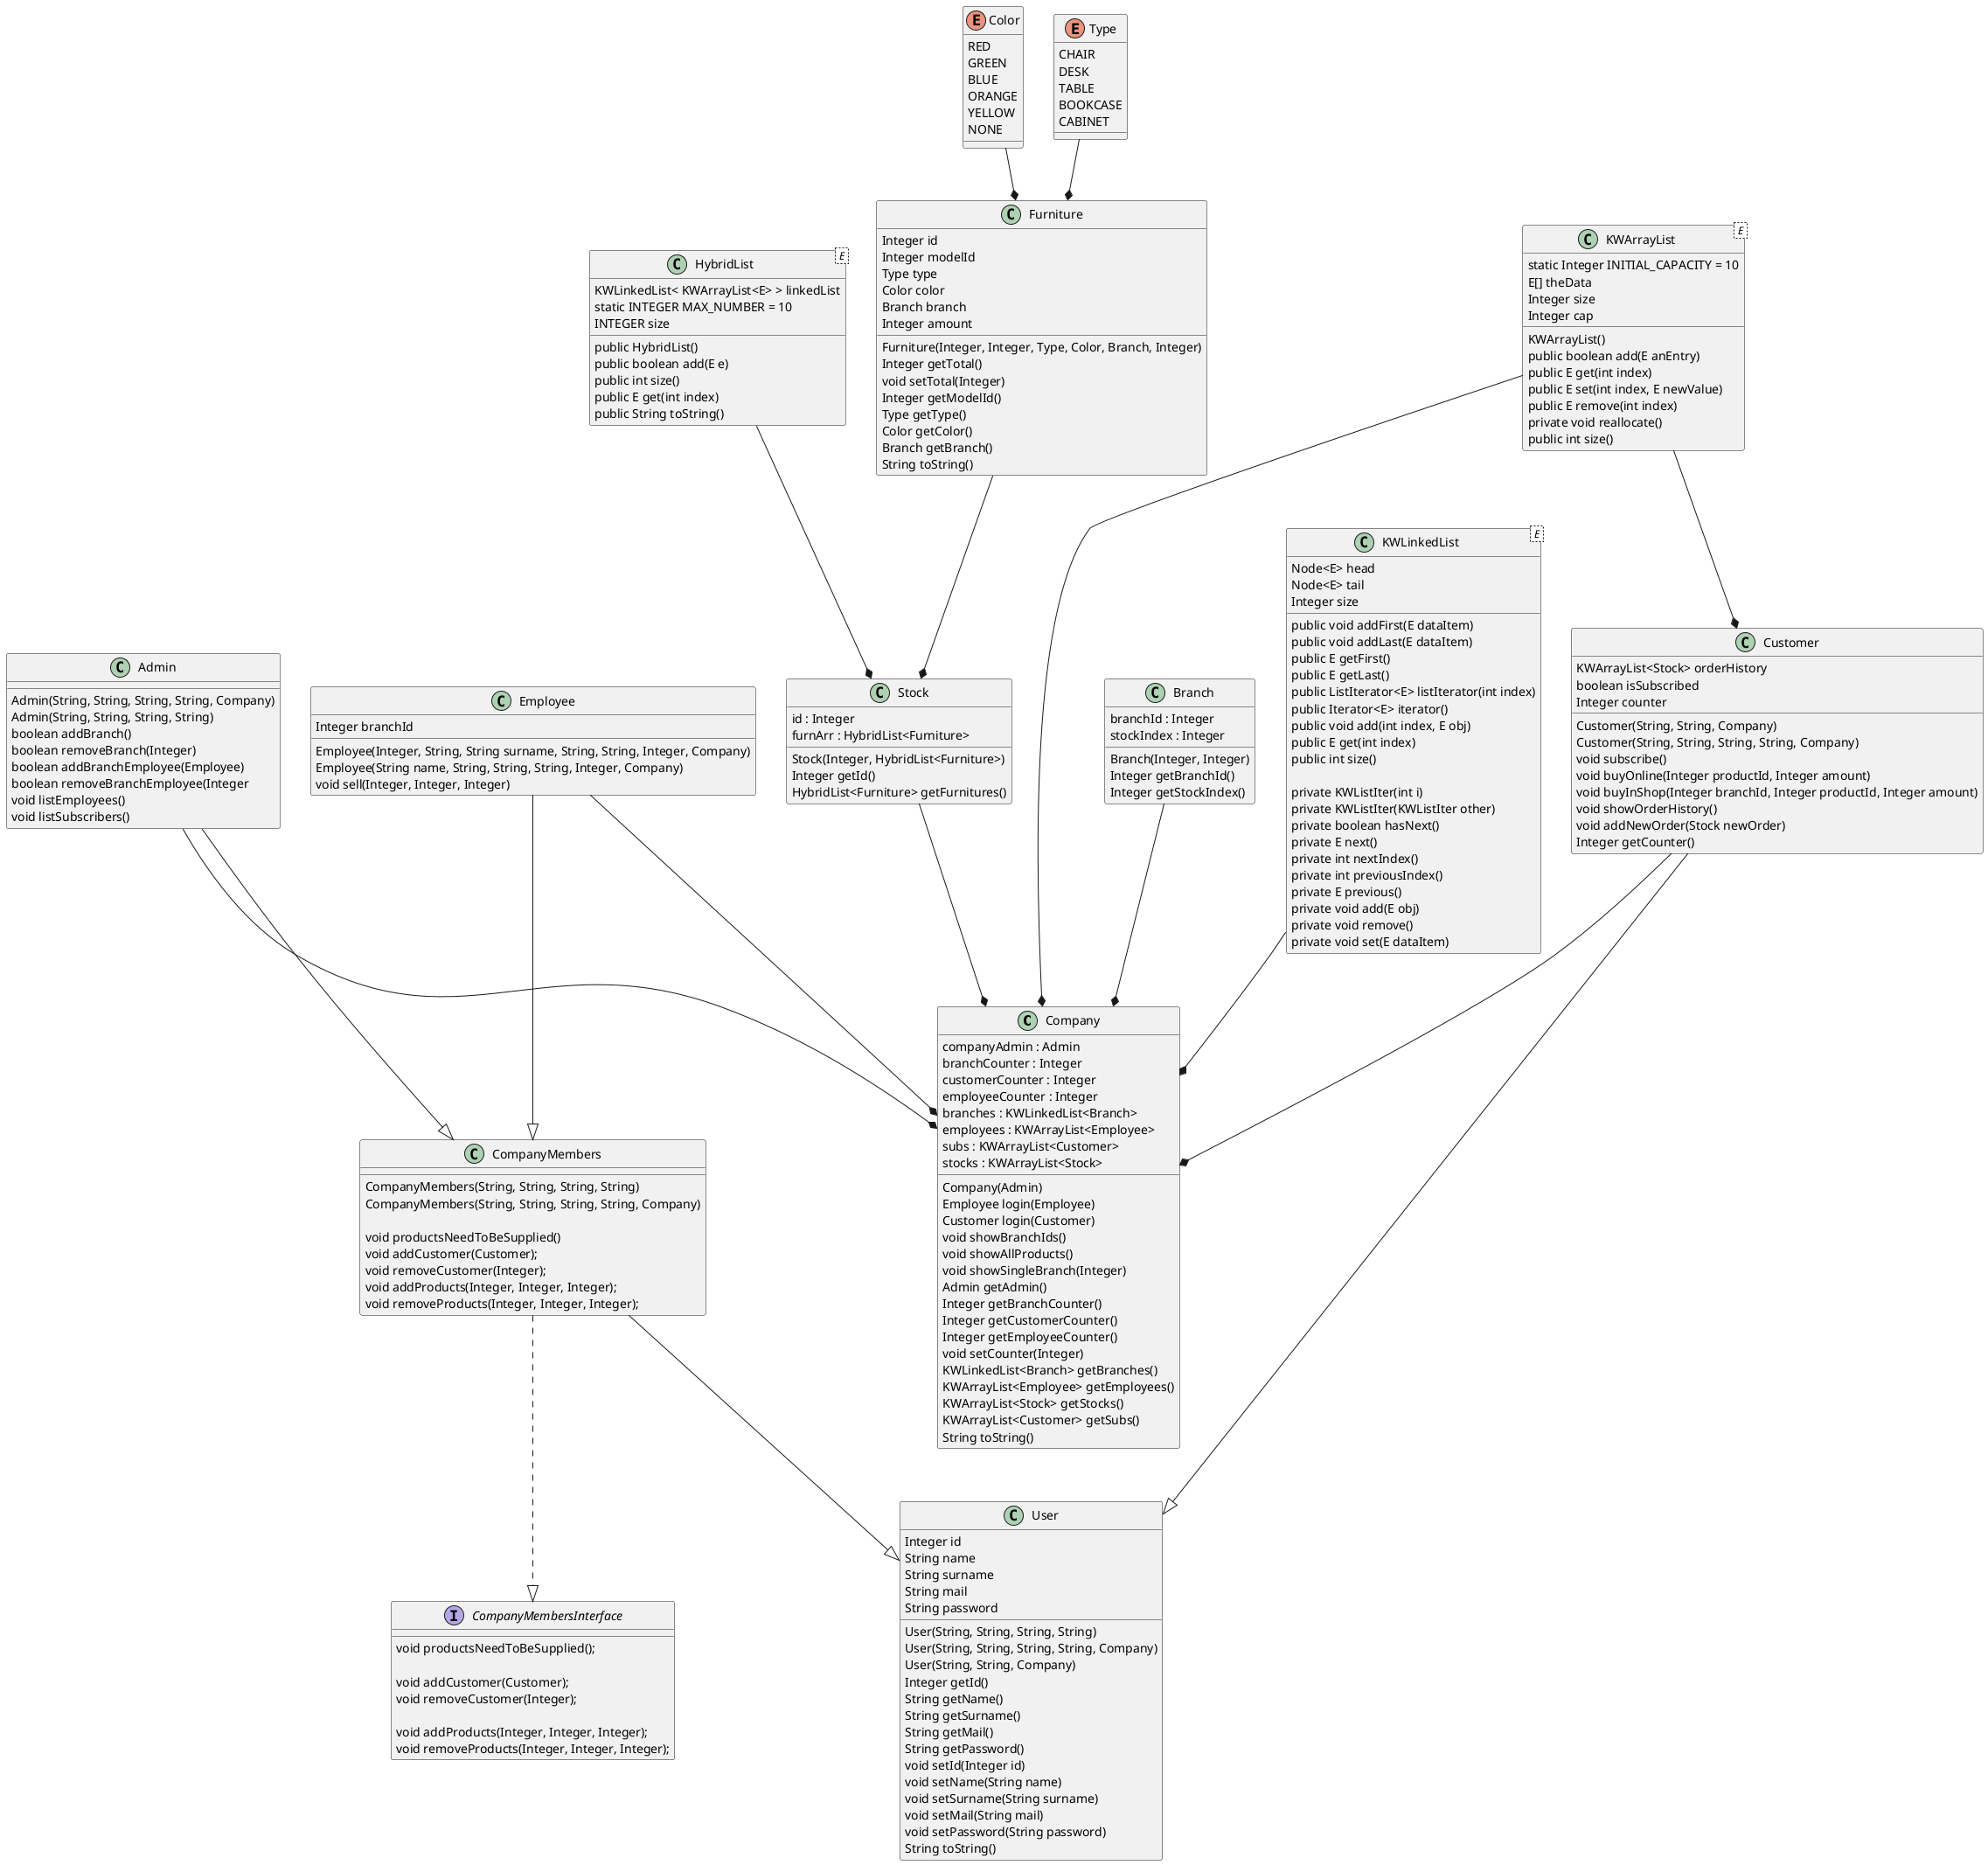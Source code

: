 @startuml "Order Taking Classes"

class Company
{
	companyAdmin : Admin
	branchCounter : Integer
	customerCounter : Integer
	employeeCounter : Integer
	branches : KWLinkedList<Branch>
	employees : KWArrayList<Employee>
	subs : KWArrayList<Customer>
	stocks : KWArrayList<Stock>

	Company(Admin)
	Employee login(Employee)
	Customer login(Customer)
	void showBranchIds()
	void showAllProducts()
	void showSingleBranch(Integer)
	Admin getAdmin()
	Integer getBranchCounter()
	Integer getCustomerCounter()
	Integer getEmployeeCounter()
	void setCounter(Integer)
	KWLinkedList<Branch> getBranches()
	KWArrayList<Employee> getEmployees()
	KWArrayList<Stock> getStocks()
	KWArrayList<Customer> getSubs()
	String toString()
}

class Branch
{
	branchId : Integer 
	stockIndex : Integer

	Branch(Integer, Integer)
	Integer getBranchId()
	Integer getStockIndex()
}

class Stock
{
	id : Integer
	furnArr : HybridList<Furniture>
	Stock(Integer, HybridList<Furniture>)
	Integer getId()
	HybridList<Furniture> getFurnitures()
}

class Admin
{
	Admin(String, String, String, String, Company)
	Admin(String, String, String, String)
	boolean addBranch()
	boolean removeBranch(Integer)
	boolean addBranchEmployee(Employee)
	boolean removeBranchEmployee(Integer
	void listEmployees()
	void listSubscribers()
}

interface CompanyMembersInterface {

	void productsNeedToBeSupplied();

	void addCustomer(Customer);
	void removeCustomer(Integer);

	void addProducts(Integer, Integer, Integer);
	void removeProducts(Integer, Integer, Integer);
	
}

class CompanyMembers
{
	CompanyMembers(String, String, String, String)
	CompanyMembers(String, String, String, String, Company)
	
	void productsNeedToBeSupplied()
	void addCustomer(Customer);
	void removeCustomer(Integer);
	void addProducts(Integer, Integer, Integer);
	void removeProducts(Integer, Integer, Integer);

}

class Customer
{
	KWArrayList<Stock> orderHistory
	boolean isSubscribed
	Integer counter

	Customer(String, String, Company)
	Customer(String, String, String, String, Company)
	void subscribe()
	void buyOnline(Integer productId, Integer amount)
	void buyInShop(Integer branchId, Integer productId, Integer amount)
	void showOrderHistory()
	void addNewOrder(Stock newOrder)
	Integer getCounter()


}

class Employee
{
	Integer branchId

	Employee(Integer, String, String surname, String, String, Integer, Company)
	Employee(String name, String, String, String, Integer, Company)
	void sell(Integer, Integer, Integer)
}

class User
{
	Integer id
	String name
	String surname
	String mail
	String password

	User(String, String, String, String)
	User(String, String, String, String, Company)
	User(String, String, Company)
	Integer getId()
	String getName()
	String getSurname()
	String getMail()
	String getPassword()
	void setId(Integer id)
	void setName(String name)
	void setSurname(String surname)
	void setMail(String mail)
	void setPassword(String password)
	String toString()
}

enum Color
{
	RED
	GREEN
	BLUE
	ORANGE
	YELLOW
	NONE
}

enum Type {

	CHAIR
	DESK
	TABLE
	BOOKCASE
	CABINET
	
}

class Furniture
{
	Integer id
	Integer modelId
	Type type
	Color color
	Branch branch
	Integer amount

	Furniture(Integer, Integer, Type, Color, Branch, Integer)
	Integer getTotal()
	void setTotal(Integer)
	Integer getModelId()
	Type getType()
	Color getColor()
	Branch getBranch()
	String toString()
}

class KWArrayList< E >
{
	static Integer INITIAL_CAPACITY = 10
	E[] theData
	Integer size
	Integer cap

	KWArrayList()
	public boolean add(E anEntry)
	public E get(int index)
	public E set(int index, E newValue)
	public E remove(int index)
	private void reallocate()
	public int size()
}

class KWLinkedList< E >
{
	Node<E> head
	Node<E> tail
	Integer size

	public void addFirst(E dataItem)
	public void addLast(E dataItem)
	public E getFirst()
	public E getLast()
	public ListIterator<E> listIterator(int index)
	public Iterator<E> iterator()
	public void add(int index, E obj)
	public E get(int index)
	public int size()

	private KWListIter(int i)
	private KWListIter(KWListIter other)
	private boolean hasNext()
	private E next()
	private int nextIndex()
	private int previousIndex()
	private E previous()
	private void add(E obj)
	private void remove()
	private void set(E dataItem)

}


class HybridList < E >
{
	KWLinkedList< KWArrayList<E> > linkedList
	static INTEGER MAX_NUMBER = 10
	INTEGER size

	public HybridList()
	public boolean add(E e)
	public int size()
	public E get(int index)
	public String toString()


}


' class List< T > 
' {
' 	Integer size;
' 	Integer cap;
' 	T[] arr;

' 	List()
' 	List(Integer cap)
' 	void insert(T val)
' 	void remove(Integer index)
' 	T get(Integer index)
' 	void set(Integer index, T val)
' 	Integer length()
' 	String toString()

' }

' interface ListInterface<T> {

' 	public void insert(T val);
' 	public void remove(Integer index);
' 	public Integer length();
' 	public T get(Integer index);
' 	public void set(Integer index, T val);
	
' }



Branch --* Company
Employee --* Company
Customer --* Company
Stock --* Company
Admin --* Company
' Admin --|> User
' Employee --|> User
Admin --|> CompanyMembers
Employee --|> CompanyMembers
CompanyMembers ..|> CompanyMembersInterface
CompanyMembers --|> User

Customer --|> User
' Admin ..|> CompanyMembersInterface
' List ..|> ListInterface
Furniture --* Stock
Color --* Furniture
Type --* Furniture
HybridList --* Stock
KWArrayList --* Customer
KWArrayList --* Company
KWLinkedList --* Company






@enduml